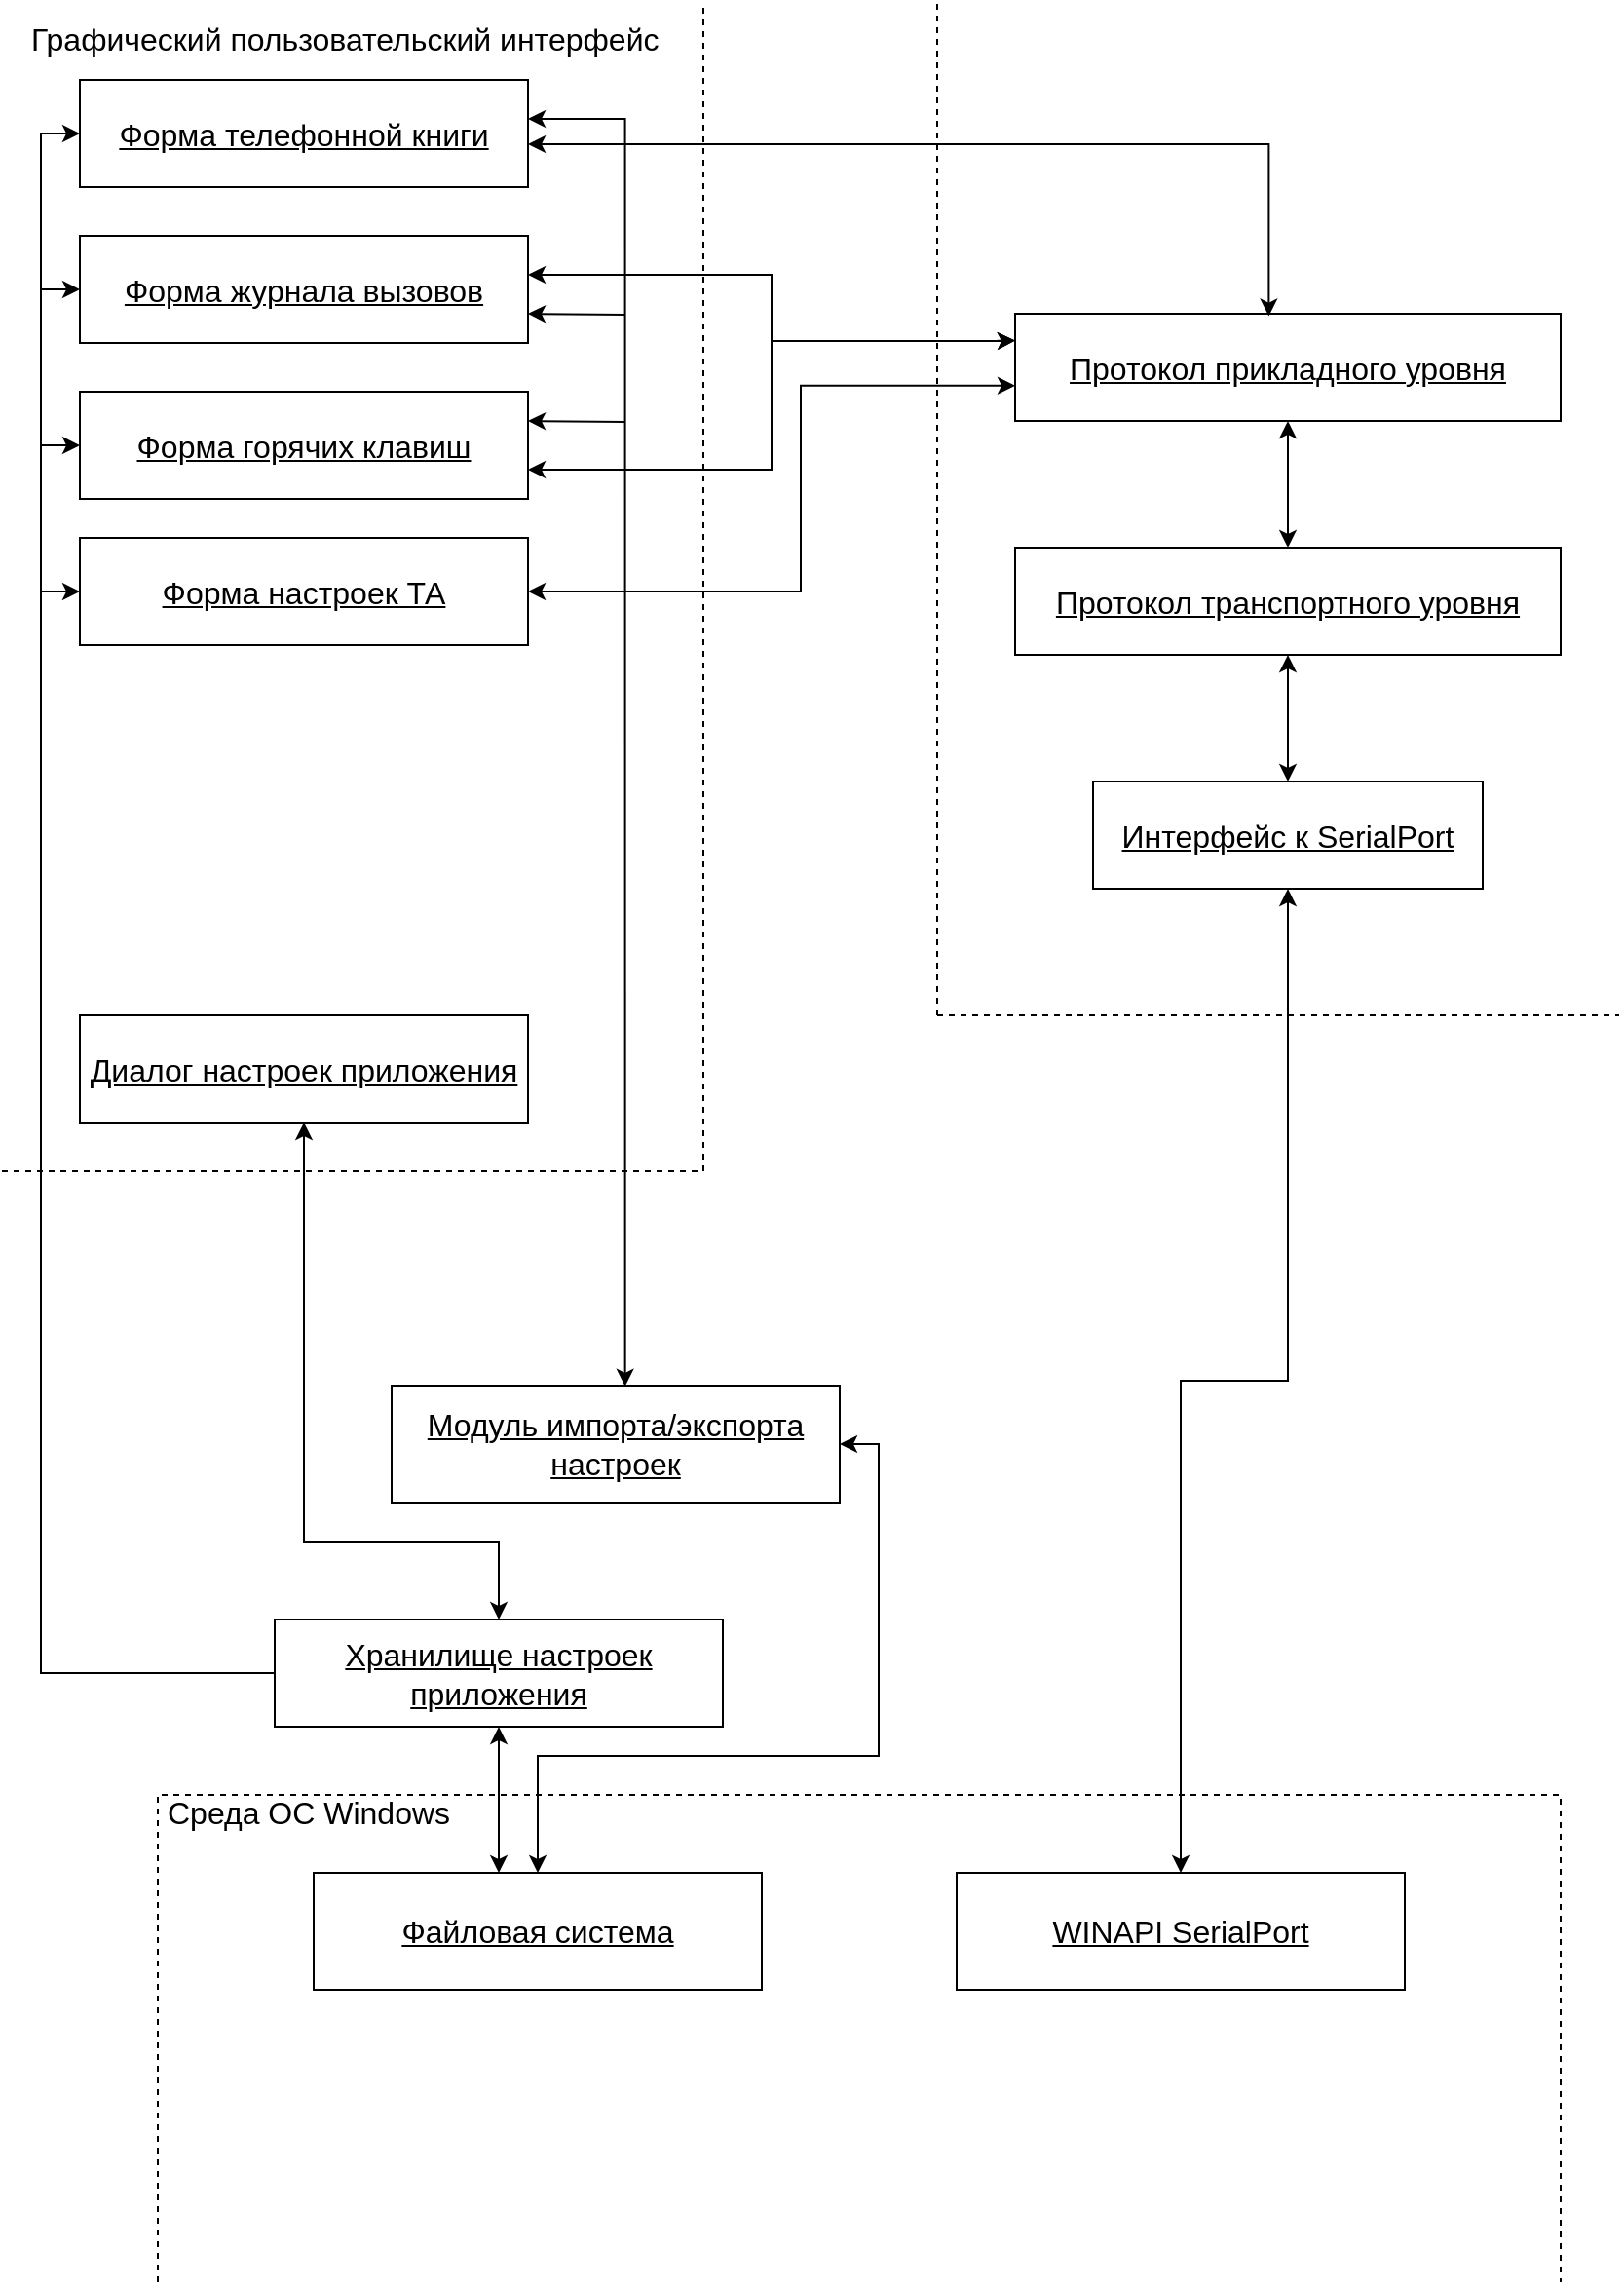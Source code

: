 <mxfile version="15.8.6" type="github">
  <diagram id="75NLMeTjoz7wIbmcaJ3J" name="Page-1">
    <mxGraphModel dx="1303" dy="1227" grid="1" gridSize="10" guides="1" tooltips="1" connect="1" arrows="1" fold="1" page="1" pageScale="1" pageWidth="827" pageHeight="1169" math="0" shadow="0">
      <root>
        <mxCell id="0" />
        <mxCell id="1" parent="0" />
        <mxCell id="fo235NaeVIAO6eDBmoJN-56" style="edgeStyle=orthogonalEdgeStyle;rounded=0;orthogonalLoop=1;jettySize=auto;html=1;fontSize=16;startArrow=classic;startFill=1;" edge="1" parent="1" source="fo235NaeVIAO6eDBmoJN-7" target="fo235NaeVIAO6eDBmoJN-8">
          <mxGeometry relative="1" as="geometry" />
        </mxCell>
        <mxCell id="fo235NaeVIAO6eDBmoJN-7" value="&lt;div&gt;Интерфейс к SerialPort&lt;/div&gt;" style="rounded=0;whiteSpace=wrap;html=1;fontSize=16;fontStyle=4" vertex="1" parent="1">
          <mxGeometry x="560" y="400" width="200" height="55" as="geometry" />
        </mxCell>
        <mxCell id="fo235NaeVIAO6eDBmoJN-57" style="edgeStyle=orthogonalEdgeStyle;rounded=0;orthogonalLoop=1;jettySize=auto;html=1;entryX=0.5;entryY=1;entryDx=0;entryDy=0;fontSize=16;startArrow=classic;startFill=1;" edge="1" parent="1" source="fo235NaeVIAO6eDBmoJN-8" target="fo235NaeVIAO6eDBmoJN-9">
          <mxGeometry relative="1" as="geometry" />
        </mxCell>
        <mxCell id="fo235NaeVIAO6eDBmoJN-8" value="Протокол транспортного уровня" style="rounded=0;whiteSpace=wrap;html=1;fontSize=16;fontStyle=4" vertex="1" parent="1">
          <mxGeometry x="520" y="280" width="280" height="55" as="geometry" />
        </mxCell>
        <mxCell id="fo235NaeVIAO6eDBmoJN-9" value="Протокол прикладного уровня" style="rounded=0;whiteSpace=wrap;html=1;fontSize=16;fontStyle=4" vertex="1" parent="1">
          <mxGeometry x="520" y="160" width="280" height="55" as="geometry" />
        </mxCell>
        <mxCell id="fo235NaeVIAO6eDBmoJN-49" style="edgeStyle=orthogonalEdgeStyle;rounded=0;orthogonalLoop=1;jettySize=auto;html=1;entryX=0;entryY=0.671;entryDx=0;entryDy=0;fontSize=16;startArrow=classic;startFill=1;entryPerimeter=0;" edge="1" parent="1" source="fo235NaeVIAO6eDBmoJN-10" target="fo235NaeVIAO6eDBmoJN-9">
          <mxGeometry relative="1" as="geometry">
            <Array as="points">
              <mxPoint x="410" y="303" />
              <mxPoint x="410" y="197" />
            </Array>
          </mxGeometry>
        </mxCell>
        <mxCell id="fo235NaeVIAO6eDBmoJN-61" style="edgeStyle=orthogonalEdgeStyle;rounded=0;orthogonalLoop=1;jettySize=auto;html=1;fontSize=16;startArrow=classic;startFill=1;endArrow=none;endFill=0;" edge="1" parent="1" source="fo235NaeVIAO6eDBmoJN-10">
          <mxGeometry relative="1" as="geometry">
            <mxPoint x="20" y="302.5" as="targetPoint" />
          </mxGeometry>
        </mxCell>
        <mxCell id="fo235NaeVIAO6eDBmoJN-10" value="Форма настроек ТА" style="rounded=0;whiteSpace=wrap;html=1;fontSize=16;fontStyle=4" vertex="1" parent="1">
          <mxGeometry x="40" y="275" width="230" height="55" as="geometry" />
        </mxCell>
        <mxCell id="fo235NaeVIAO6eDBmoJN-47" style="edgeStyle=orthogonalEdgeStyle;rounded=0;orthogonalLoop=1;jettySize=auto;html=1;fontSize=16;startArrow=classic;startFill=1;entryX=0;entryY=0.25;entryDx=0;entryDy=0;" edge="1" parent="1" source="fo235NaeVIAO6eDBmoJN-11" target="fo235NaeVIAO6eDBmoJN-9">
          <mxGeometry relative="1" as="geometry">
            <mxPoint x="510" y="170" as="targetPoint" />
            <Array as="points">
              <mxPoint x="395" y="240" />
              <mxPoint x="395" y="174" />
              <mxPoint x="510" y="174" />
            </Array>
          </mxGeometry>
        </mxCell>
        <mxCell id="fo235NaeVIAO6eDBmoJN-60" style="edgeStyle=orthogonalEdgeStyle;rounded=0;orthogonalLoop=1;jettySize=auto;html=1;fontSize=16;startArrow=classic;startFill=1;endArrow=none;endFill=0;" edge="1" parent="1" source="fo235NaeVIAO6eDBmoJN-11">
          <mxGeometry relative="1" as="geometry">
            <mxPoint x="20" y="227.5" as="targetPoint" />
          </mxGeometry>
        </mxCell>
        <mxCell id="fo235NaeVIAO6eDBmoJN-11" value="Форма горячих клавиш" style="rounded=0;whiteSpace=wrap;html=1;fontSize=16;fontStyle=4" vertex="1" parent="1">
          <mxGeometry x="40" y="200" width="230" height="55" as="geometry" />
        </mxCell>
        <mxCell id="fo235NaeVIAO6eDBmoJN-44" style="edgeStyle=orthogonalEdgeStyle;rounded=0;orthogonalLoop=1;jettySize=auto;html=1;fontSize=16;startArrow=classic;startFill=1;entryX=0;entryY=0.25;entryDx=0;entryDy=0;" edge="1" parent="1" source="fo235NaeVIAO6eDBmoJN-12" target="fo235NaeVIAO6eDBmoJN-9">
          <mxGeometry relative="1" as="geometry">
            <mxPoint x="510" y="170" as="targetPoint" />
            <Array as="points">
              <mxPoint x="395" y="140" />
              <mxPoint x="395" y="174" />
              <mxPoint x="510" y="174" />
            </Array>
          </mxGeometry>
        </mxCell>
        <mxCell id="fo235NaeVIAO6eDBmoJN-59" style="edgeStyle=orthogonalEdgeStyle;rounded=0;orthogonalLoop=1;jettySize=auto;html=1;fontSize=16;startArrow=classic;startFill=1;endArrow=none;endFill=0;" edge="1" parent="1" source="fo235NaeVIAO6eDBmoJN-12">
          <mxGeometry relative="1" as="geometry">
            <mxPoint x="20" y="147.5" as="targetPoint" />
          </mxGeometry>
        </mxCell>
        <mxCell id="fo235NaeVIAO6eDBmoJN-12" value="Форма журнала вызовов" style="rounded=0;whiteSpace=wrap;html=1;fontSize=16;fontStyle=4" vertex="1" parent="1">
          <mxGeometry x="40" y="120" width="230" height="55" as="geometry" />
        </mxCell>
        <mxCell id="fo235NaeVIAO6eDBmoJN-40" style="edgeStyle=orthogonalEdgeStyle;rounded=0;orthogonalLoop=1;jettySize=auto;html=1;fontSize=16;startArrow=classic;startFill=1;entryX=0.521;entryY=0.007;entryDx=0;entryDy=0;entryPerimeter=0;" edge="1" parent="1" source="fo235NaeVIAO6eDBmoJN-13" target="fo235NaeVIAO6eDBmoJN-15">
          <mxGeometry relative="1" as="geometry">
            <mxPoint x="320" y="700" as="targetPoint" />
            <Array as="points">
              <mxPoint x="320" y="60" />
            </Array>
          </mxGeometry>
        </mxCell>
        <mxCell id="fo235NaeVIAO6eDBmoJN-13" value="Форма телефонной книги" style="rounded=0;whiteSpace=wrap;html=1;fontSize=16;fontStyle=4" vertex="1" parent="1">
          <mxGeometry x="40" y="40" width="230" height="55" as="geometry" />
        </mxCell>
        <mxCell id="fo235NaeVIAO6eDBmoJN-51" style="edgeStyle=orthogonalEdgeStyle;rounded=0;orthogonalLoop=1;jettySize=auto;html=1;fontSize=16;startArrow=classic;startFill=1;entryX=0.5;entryY=0;entryDx=0;entryDy=0;" edge="1" parent="1" source="fo235NaeVIAO6eDBmoJN-14" target="fo235NaeVIAO6eDBmoJN-16">
          <mxGeometry relative="1" as="geometry">
            <Array as="points">
              <mxPoint x="155" y="790" />
              <mxPoint x="255" y="790" />
            </Array>
          </mxGeometry>
        </mxCell>
        <mxCell id="fo235NaeVIAO6eDBmoJN-14" value="Диалог настроек приложения" style="rounded=0;whiteSpace=wrap;html=1;fontSize=16;fontStyle=4" vertex="1" parent="1">
          <mxGeometry x="40" y="520" width="230" height="55" as="geometry" />
        </mxCell>
        <mxCell id="fo235NaeVIAO6eDBmoJN-15" value="Модуль импорта/экспорта настроек" style="rounded=0;whiteSpace=wrap;html=1;fontSize=16;fontStyle=4" vertex="1" parent="1">
          <mxGeometry x="200" y="710" width="230" height="60" as="geometry" />
        </mxCell>
        <mxCell id="fo235NaeVIAO6eDBmoJN-58" style="edgeStyle=orthogonalEdgeStyle;rounded=0;orthogonalLoop=1;jettySize=auto;html=1;fontSize=16;startArrow=none;startFill=0;entryX=0;entryY=0.5;entryDx=0;entryDy=0;" edge="1" parent="1" source="fo235NaeVIAO6eDBmoJN-16" target="fo235NaeVIAO6eDBmoJN-13">
          <mxGeometry relative="1" as="geometry">
            <mxPoint x="-80" y="650.0" as="targetPoint" />
            <Array as="points">
              <mxPoint x="20" y="858" />
              <mxPoint x="20" y="68" />
            </Array>
          </mxGeometry>
        </mxCell>
        <mxCell id="fo235NaeVIAO6eDBmoJN-16" value="&lt;div&gt;Хранилище настроек приложения&lt;/div&gt;" style="rounded=0;whiteSpace=wrap;html=1;fontSize=16;fontStyle=4" vertex="1" parent="1">
          <mxGeometry x="140" y="830" width="230" height="55" as="geometry" />
        </mxCell>
        <mxCell id="fo235NaeVIAO6eDBmoJN-52" style="edgeStyle=orthogonalEdgeStyle;rounded=0;orthogonalLoop=1;jettySize=auto;html=1;entryX=1;entryY=0.5;entryDx=0;entryDy=0;fontSize=16;startArrow=classic;startFill=1;" edge="1" parent="1" source="fo235NaeVIAO6eDBmoJN-18" target="fo235NaeVIAO6eDBmoJN-15">
          <mxGeometry relative="1" as="geometry">
            <Array as="points">
              <mxPoint x="275" y="900" />
              <mxPoint x="450" y="900" />
              <mxPoint x="450" y="740" />
            </Array>
          </mxGeometry>
        </mxCell>
        <mxCell id="fo235NaeVIAO6eDBmoJN-54" style="edgeStyle=orthogonalEdgeStyle;rounded=0;orthogonalLoop=1;jettySize=auto;html=1;fontSize=16;startArrow=classic;startFill=1;entryX=0.5;entryY=1;entryDx=0;entryDy=0;" edge="1" parent="1" source="fo235NaeVIAO6eDBmoJN-18" target="fo235NaeVIAO6eDBmoJN-16">
          <mxGeometry relative="1" as="geometry">
            <mxPoint x="130" y="900" as="targetPoint" />
            <Array as="points">
              <mxPoint x="255" y="980" />
              <mxPoint x="255" y="980" />
            </Array>
          </mxGeometry>
        </mxCell>
        <mxCell id="fo235NaeVIAO6eDBmoJN-18" value="&lt;span&gt;Файловая система&lt;/span&gt;" style="rounded=0;whiteSpace=wrap;html=1;fontSize=16;fontStyle=4" vertex="1" parent="1">
          <mxGeometry x="160" y="960" width="230" height="60" as="geometry" />
        </mxCell>
        <mxCell id="fo235NaeVIAO6eDBmoJN-53" style="edgeStyle=orthogonalEdgeStyle;rounded=0;orthogonalLoop=1;jettySize=auto;html=1;fontSize=16;startArrow=classic;startFill=1;entryX=0.5;entryY=1;entryDx=0;entryDy=0;" edge="1" parent="1" source="fo235NaeVIAO6eDBmoJN-19" target="fo235NaeVIAO6eDBmoJN-7">
          <mxGeometry relative="1" as="geometry">
            <mxPoint x="660" y="460" as="targetPoint" />
          </mxGeometry>
        </mxCell>
        <mxCell id="fo235NaeVIAO6eDBmoJN-19" value="WINAPI SerialPort" style="rounded=0;whiteSpace=wrap;html=1;fontSize=16;fontStyle=4" vertex="1" parent="1">
          <mxGeometry x="490" y="960" width="230" height="60" as="geometry" />
        </mxCell>
        <mxCell id="fo235NaeVIAO6eDBmoJN-20" value="" style="endArrow=none;dashed=1;html=1;rounded=0;" edge="1" parent="1">
          <mxGeometry width="50" height="50" relative="1" as="geometry">
            <mxPoint x="360" y="600" as="sourcePoint" />
            <mxPoint x="360" as="targetPoint" />
          </mxGeometry>
        </mxCell>
        <mxCell id="fo235NaeVIAO6eDBmoJN-24" value="" style="endArrow=none;dashed=1;html=1;rounded=0;" edge="1" parent="1">
          <mxGeometry width="50" height="50" relative="1" as="geometry">
            <mxPoint y="600" as="sourcePoint" />
            <mxPoint x="360" y="600" as="targetPoint" />
          </mxGeometry>
        </mxCell>
        <mxCell id="fo235NaeVIAO6eDBmoJN-25" value="" style="endArrow=none;dashed=1;html=1;rounded=0;" edge="1" parent="1">
          <mxGeometry width="50" height="50" relative="1" as="geometry">
            <mxPoint x="480" y="520" as="sourcePoint" />
            <mxPoint x="830" y="520" as="targetPoint" />
          </mxGeometry>
        </mxCell>
        <mxCell id="fo235NaeVIAO6eDBmoJN-26" value="" style="endArrow=none;dashed=1;html=1;rounded=0;" edge="1" parent="1">
          <mxGeometry width="50" height="50" relative="1" as="geometry">
            <mxPoint x="480" y="520" as="sourcePoint" />
            <mxPoint x="480" as="targetPoint" />
          </mxGeometry>
        </mxCell>
        <mxCell id="fo235NaeVIAO6eDBmoJN-27" value="" style="endArrow=none;dashed=1;html=1;rounded=0;" edge="1" parent="1">
          <mxGeometry width="50" height="50" relative="1" as="geometry">
            <mxPoint x="80" y="1170" as="sourcePoint" />
            <mxPoint x="800" y="1170" as="targetPoint" />
            <Array as="points">
              <mxPoint x="80" y="920" />
              <mxPoint x="800" y="920" />
            </Array>
          </mxGeometry>
        </mxCell>
        <mxCell id="fo235NaeVIAO6eDBmoJN-30" value="Графический пользовательский интерфейс" style="text;html=1;strokeColor=none;fillColor=none;spacing=5;spacingTop=-20;whiteSpace=wrap;overflow=hidden;rounded=0;fontSize=16;" vertex="1" parent="1">
          <mxGeometry x="10" y="20" width="410" height="10" as="geometry" />
        </mxCell>
        <mxCell id="fo235NaeVIAO6eDBmoJN-42" value="" style="endArrow=classic;html=1;rounded=0;fontSize=16;entryX=1;entryY=0.5;entryDx=0;entryDy=0;" edge="1" parent="1">
          <mxGeometry width="50" height="50" relative="1" as="geometry">
            <mxPoint x="320" y="215.5" as="sourcePoint" />
            <mxPoint x="270" y="215.0" as="targetPoint" />
          </mxGeometry>
        </mxCell>
        <mxCell id="fo235NaeVIAO6eDBmoJN-43" value="" style="endArrow=classic;html=1;rounded=0;fontSize=16;entryX=1;entryY=0.5;entryDx=0;entryDy=0;" edge="1" parent="1">
          <mxGeometry width="50" height="50" relative="1" as="geometry">
            <mxPoint x="320" y="160.5" as="sourcePoint" />
            <mxPoint x="270" y="160" as="targetPoint" />
          </mxGeometry>
        </mxCell>
        <mxCell id="fo235NaeVIAO6eDBmoJN-46" style="edgeStyle=orthogonalEdgeStyle;rounded=0;orthogonalLoop=1;jettySize=auto;html=1;entryX=0.465;entryY=0.023;entryDx=0;entryDy=0;entryPerimeter=0;fontSize=16;startArrow=classic;startFill=1;" edge="1" parent="1" source="fo235NaeVIAO6eDBmoJN-13" target="fo235NaeVIAO6eDBmoJN-9">
          <mxGeometry relative="1" as="geometry">
            <mxPoint x="270" y="80.029" as="sourcePoint" />
            <mxPoint x="650.2" y="161.265" as="targetPoint" />
            <Array as="points">
              <mxPoint x="650" y="73" />
            </Array>
          </mxGeometry>
        </mxCell>
        <mxCell id="fo235NaeVIAO6eDBmoJN-55" value="Среда ОС Windows" style="text;html=1;strokeColor=none;fillColor=none;spacing=5;spacingTop=-20;whiteSpace=wrap;overflow=hidden;rounded=0;fontSize=16;" vertex="1" parent="1">
          <mxGeometry x="80" y="930" width="190" height="10" as="geometry" />
        </mxCell>
      </root>
    </mxGraphModel>
  </diagram>
</mxfile>
